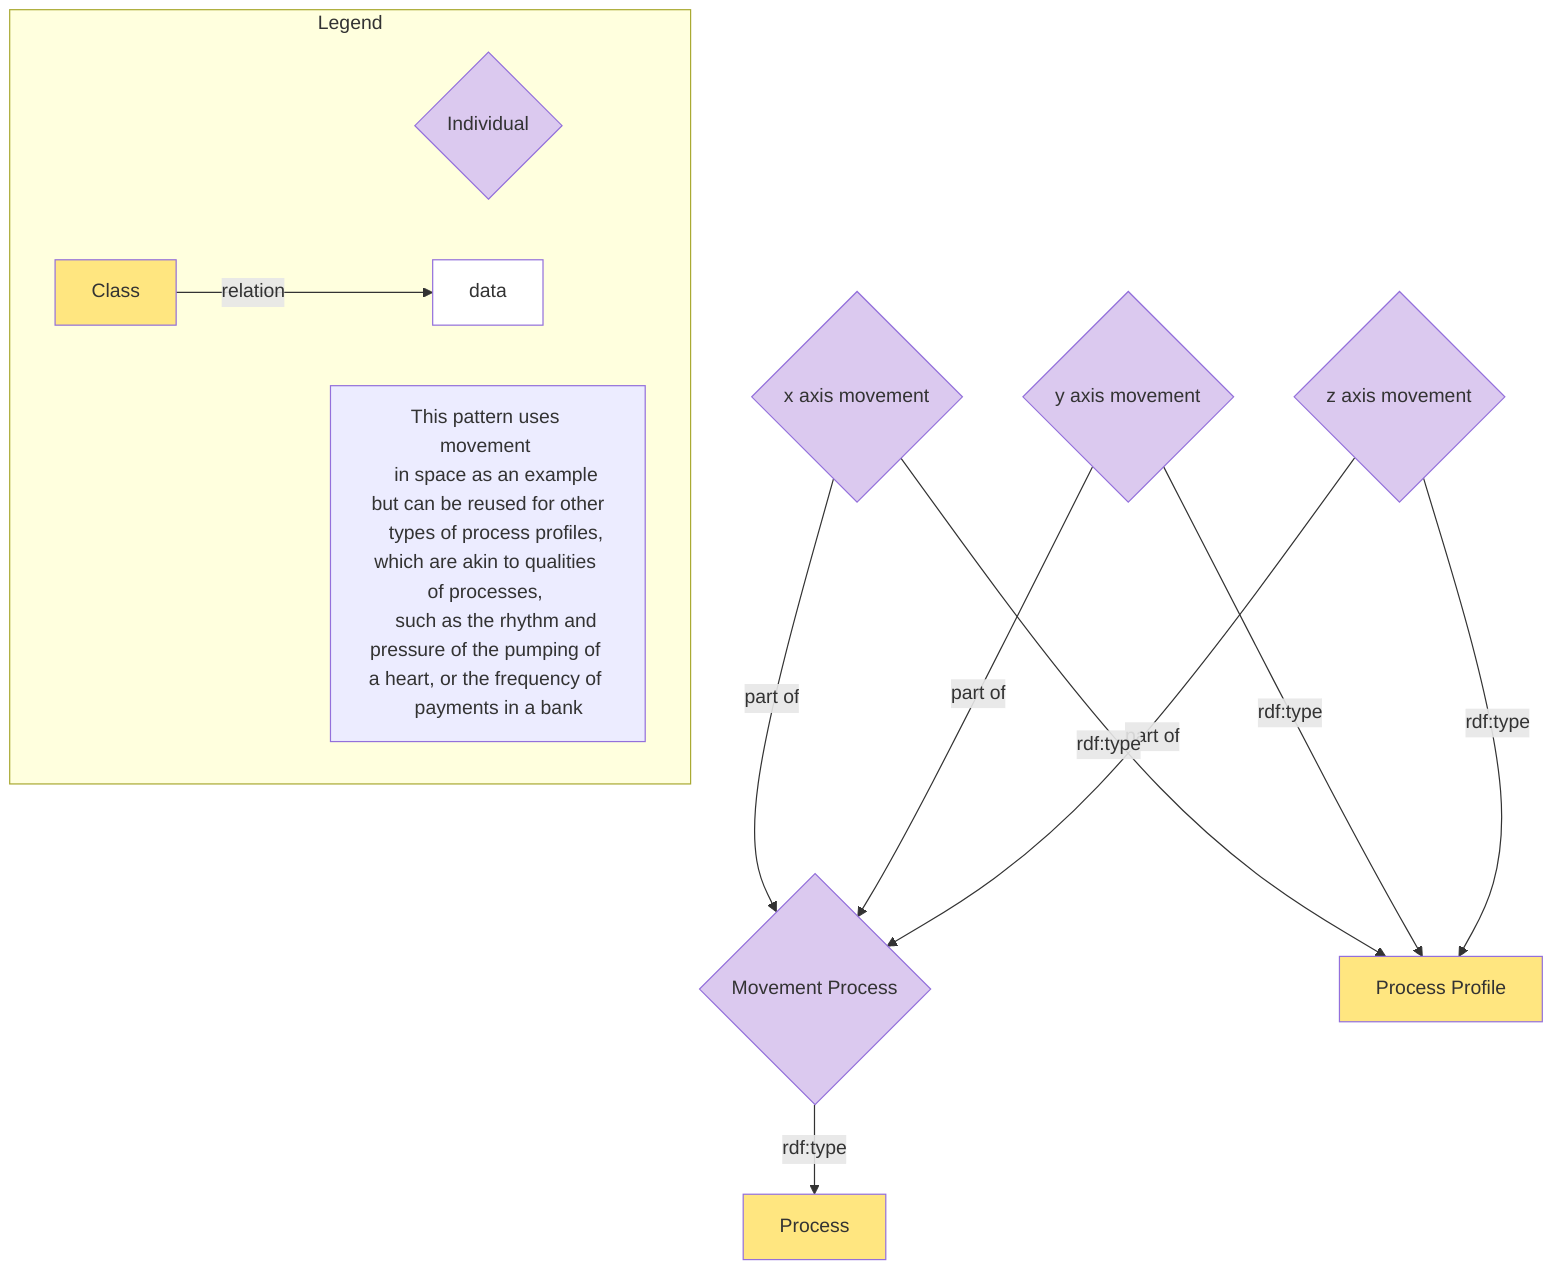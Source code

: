 graph TB

AA{x axis movement}

CC{y axis movement}

DD{z axis movement}


AA --> |part of| ABC{Movement Process}

CC --> |part of| ABC{Movement Process}

DD --> |part of| ABC{Movement Process}

ABC --> |rdf:type| ABCD[Process]


AA --> |rdf:type| AAA[Process Profile]

CC --> |rdf:type| AAA

DD --> |rdf:type| AAA



    subgraph Legend
    AAAA{Individual}
    BBBB[Class]
    CCCC[data]
    BBBB --> |relation| CCCC
    DDDD[This pattern uses movement 
    in space as an example but can be reused for other
    types of process profiles, which are akin to qualities of processes, 
    such as the rhythm and pressure of the pumping of a heart, or the frequency of 
    payments in a bank ] 

     
classDef yellow fill:#ffe680
classDef purple fill:#dbc9ef
classDef white fill:#ffffff
class BBBB yellow
class AAAA purple
class CCCC white
end

class A,B,C,D,E,F,H,AA,CC,DD,ABC purple
class G,GG,AAA,ABCD,GGG yellow
class F white